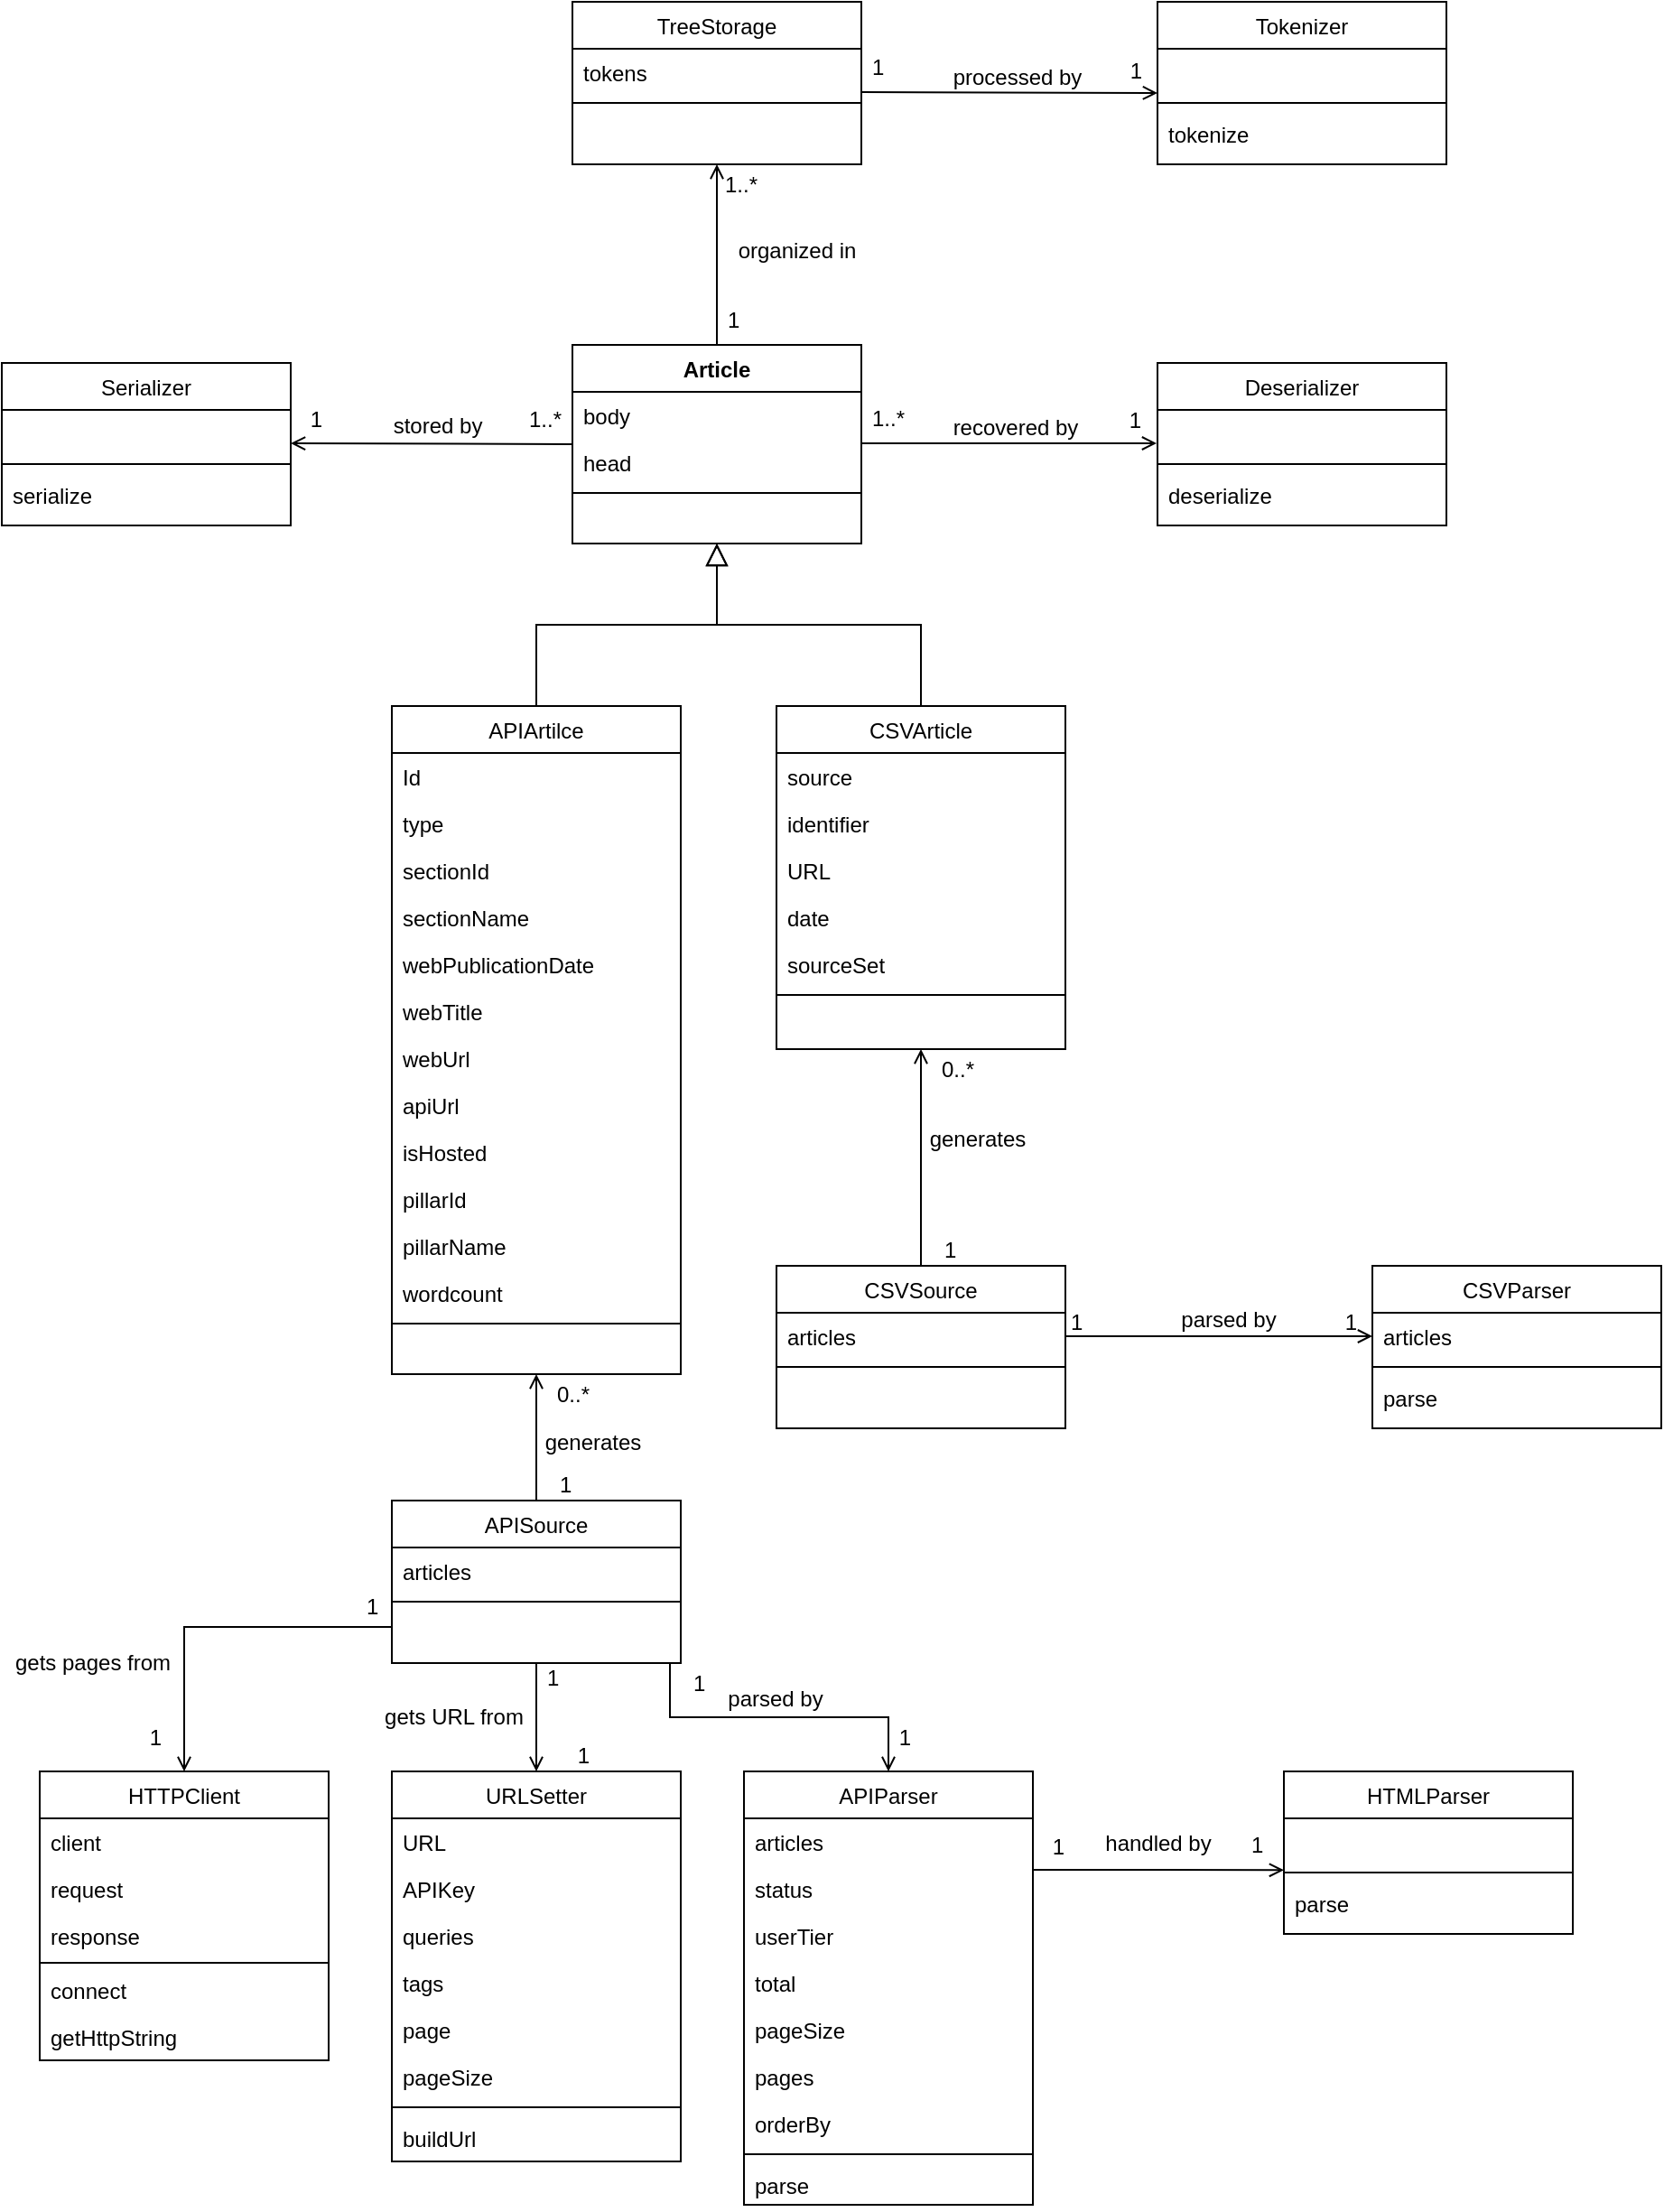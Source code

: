 <mxfile version="21.3.7" type="device">
  <diagram id="C5RBs43oDa-KdzZeNtuy" name="class">
    <mxGraphModel dx="2280" dy="1471" grid="1" gridSize="10" guides="1" tooltips="1" connect="1" arrows="1" fold="1" page="1" pageScale="1" pageWidth="1169" pageHeight="827" math="0" shadow="0">
      <root>
        <mxCell id="WIyWlLk6GJQsqaUBKTNV-0" />
        <mxCell id="WIyWlLk6GJQsqaUBKTNV-1" parent="WIyWlLk6GJQsqaUBKTNV-0" />
        <mxCell id="zkfFHV4jXpPFQw0GAbJ--0" value="Article" style="swimlane;fontStyle=1;align=center;verticalAlign=top;childLayout=stackLayout;horizontal=1;startSize=26;horizontalStack=0;resizeParent=1;resizeLast=0;collapsible=1;marginBottom=0;rounded=0;shadow=0;strokeWidth=1;" parent="WIyWlLk6GJQsqaUBKTNV-1" vertex="1">
          <mxGeometry x="396" y="310" width="160" height="110" as="geometry">
            <mxRectangle x="230" y="140" width="160" height="26" as="alternateBounds" />
          </mxGeometry>
        </mxCell>
        <mxCell id="zkfFHV4jXpPFQw0GAbJ--1" value="body" style="text;align=left;verticalAlign=top;spacingLeft=4;spacingRight=4;overflow=hidden;rotatable=0;points=[[0,0.5],[1,0.5]];portConstraint=eastwest;" parent="zkfFHV4jXpPFQw0GAbJ--0" vertex="1">
          <mxGeometry y="26" width="160" height="26" as="geometry" />
        </mxCell>
        <mxCell id="zkfFHV4jXpPFQw0GAbJ--2" value="head" style="text;align=left;verticalAlign=top;spacingLeft=4;spacingRight=4;overflow=hidden;rotatable=0;points=[[0,0.5],[1,0.5]];portConstraint=eastwest;rounded=0;shadow=0;html=0;" parent="zkfFHV4jXpPFQw0GAbJ--0" vertex="1">
          <mxGeometry y="52" width="160" height="26" as="geometry" />
        </mxCell>
        <mxCell id="zkfFHV4jXpPFQw0GAbJ--4" value="" style="line;html=1;strokeWidth=1;align=left;verticalAlign=middle;spacingTop=-1;spacingLeft=3;spacingRight=3;rotatable=0;labelPosition=right;points=[];portConstraint=eastwest;" parent="zkfFHV4jXpPFQw0GAbJ--0" vertex="1">
          <mxGeometry y="78" width="160" height="8" as="geometry" />
        </mxCell>
        <mxCell id="zkfFHV4jXpPFQw0GAbJ--12" value="" style="endArrow=block;endSize=10;endFill=0;shadow=0;strokeWidth=1;rounded=0;edgeStyle=elbowEdgeStyle;elbow=vertical;exitX=0.5;exitY=0;exitDx=0;exitDy=0;" parent="WIyWlLk6GJQsqaUBKTNV-1" source="2fe7GJDps82a7IgYgGlE-0" target="zkfFHV4jXpPFQw0GAbJ--0" edge="1">
          <mxGeometry width="160" relative="1" as="geometry">
            <mxPoint x="376" y="550" as="sourcePoint" />
            <mxPoint x="376" y="403" as="targetPoint" />
          </mxGeometry>
        </mxCell>
        <mxCell id="zkfFHV4jXpPFQw0GAbJ--16" value="" style="endArrow=block;endSize=10;endFill=0;shadow=0;strokeWidth=1;rounded=0;edgeStyle=elbowEdgeStyle;elbow=vertical;exitX=0.5;exitY=0;exitDx=0;exitDy=0;" parent="WIyWlLk6GJQsqaUBKTNV-1" source="2fe7GJDps82a7IgYgGlE-4" target="zkfFHV4jXpPFQw0GAbJ--0" edge="1">
          <mxGeometry width="160" relative="1" as="geometry">
            <mxPoint x="586" y="560" as="sourcePoint" />
            <mxPoint x="486" y="471" as="targetPoint" />
          </mxGeometry>
        </mxCell>
        <mxCell id="zkfFHV4jXpPFQw0GAbJ--26" value="" style="endArrow=open;shadow=0;strokeWidth=1;rounded=0;endFill=1;edgeStyle=elbowEdgeStyle;elbow=vertical;entryX=-0.003;entryY=0.719;entryDx=0;entryDy=0;entryPerimeter=0;" parent="WIyWlLk6GJQsqaUBKTNV-1" source="zkfFHV4jXpPFQw0GAbJ--0" target="jzLs6O2jxO5wzn6bpPji-9" edge="1">
          <mxGeometry x="0.5" y="41" relative="1" as="geometry">
            <mxPoint x="556" y="392" as="sourcePoint" />
            <mxPoint x="684" y="365.333" as="targetPoint" />
            <mxPoint x="-40" y="32" as="offset" />
          </mxGeometry>
        </mxCell>
        <mxCell id="zkfFHV4jXpPFQw0GAbJ--27" value="1..*" style="resizable=0;align=left;verticalAlign=bottom;labelBackgroundColor=none;fontSize=12;" parent="zkfFHV4jXpPFQw0GAbJ--26" connectable="0" vertex="1">
          <mxGeometry x="-1" relative="1" as="geometry">
            <mxPoint x="4" y="-5" as="offset" />
          </mxGeometry>
        </mxCell>
        <mxCell id="zkfFHV4jXpPFQw0GAbJ--28" value="1" style="resizable=0;align=right;verticalAlign=bottom;labelBackgroundColor=none;fontSize=12;" parent="zkfFHV4jXpPFQw0GAbJ--26" connectable="0" vertex="1">
          <mxGeometry x="1" relative="1" as="geometry">
            <mxPoint x="-7" y="-4" as="offset" />
          </mxGeometry>
        </mxCell>
        <mxCell id="zkfFHV4jXpPFQw0GAbJ--29" value="recovered by" style="text;html=1;resizable=0;points=[];;align=center;verticalAlign=middle;labelBackgroundColor=none;rounded=0;shadow=0;strokeWidth=1;fontSize=12;" parent="zkfFHV4jXpPFQw0GAbJ--26" vertex="1" connectable="0">
          <mxGeometry x="0.5" y="49" relative="1" as="geometry">
            <mxPoint x="-38" y="40" as="offset" />
          </mxGeometry>
        </mxCell>
        <mxCell id="Cse-8gA-JQ04NA0kg8a--0" value="CSVSource" style="swimlane;fontStyle=0;align=center;verticalAlign=top;childLayout=stackLayout;horizontal=1;startSize=26;horizontalStack=0;resizeParent=1;resizeLast=0;collapsible=1;marginBottom=0;rounded=0;shadow=0;strokeWidth=1;" parent="WIyWlLk6GJQsqaUBKTNV-1" vertex="1">
          <mxGeometry x="509" y="820" width="160" height="90" as="geometry">
            <mxRectangle x="230" y="140" width="160" height="26" as="alternateBounds" />
          </mxGeometry>
        </mxCell>
        <mxCell id="Cse-8gA-JQ04NA0kg8a--1" value="articles" style="text;align=left;verticalAlign=top;spacingLeft=4;spacingRight=4;overflow=hidden;rotatable=0;points=[[0,0.5],[1,0.5]];portConstraint=eastwest;" parent="Cse-8gA-JQ04NA0kg8a--0" vertex="1">
          <mxGeometry y="26" width="160" height="26" as="geometry" />
        </mxCell>
        <mxCell id="Cse-8gA-JQ04NA0kg8a--3" value="" style="line;html=1;strokeWidth=1;align=left;verticalAlign=middle;spacingTop=-1;spacingLeft=3;spacingRight=3;rotatable=0;labelPosition=right;points=[];portConstraint=eastwest;" parent="Cse-8gA-JQ04NA0kg8a--0" vertex="1">
          <mxGeometry y="52" width="160" height="8" as="geometry" />
        </mxCell>
        <mxCell id="Cse-8gA-JQ04NA0kg8a--4" value="CSVParser" style="swimlane;fontStyle=0;align=center;verticalAlign=top;childLayout=stackLayout;horizontal=1;startSize=26;horizontalStack=0;resizeParent=1;resizeLast=0;collapsible=1;marginBottom=0;rounded=0;shadow=0;strokeWidth=1;" parent="WIyWlLk6GJQsqaUBKTNV-1" vertex="1">
          <mxGeometry x="839" y="820" width="160" height="90" as="geometry">
            <mxRectangle x="230" y="140" width="160" height="26" as="alternateBounds" />
          </mxGeometry>
        </mxCell>
        <mxCell id="Cse-8gA-JQ04NA0kg8a--5" value="articles" style="text;align=left;verticalAlign=top;spacingLeft=4;spacingRight=4;overflow=hidden;rotatable=0;points=[[0,0.5],[1,0.5]];portConstraint=eastwest;" parent="Cse-8gA-JQ04NA0kg8a--4" vertex="1">
          <mxGeometry y="26" width="160" height="26" as="geometry" />
        </mxCell>
        <mxCell id="Cse-8gA-JQ04NA0kg8a--7" value="" style="line;html=1;strokeWidth=1;align=left;verticalAlign=middle;spacingTop=-1;spacingLeft=3;spacingRight=3;rotatable=0;labelPosition=right;points=[];portConstraint=eastwest;" parent="Cse-8gA-JQ04NA0kg8a--4" vertex="1">
          <mxGeometry y="52" width="160" height="8" as="geometry" />
        </mxCell>
        <mxCell id="jzLs6O2jxO5wzn6bpPji-7" value="parse" style="text;align=left;verticalAlign=top;spacingLeft=4;spacingRight=4;overflow=hidden;rotatable=0;points=[[0,0.5],[1,0.5]];portConstraint=eastwest;" vertex="1" parent="Cse-8gA-JQ04NA0kg8a--4">
          <mxGeometry y="60" width="160" height="26" as="geometry" />
        </mxCell>
        <mxCell id="Cse-8gA-JQ04NA0kg8a--9" value="" style="endArrow=open;shadow=0;strokeWidth=1;rounded=0;endFill=1;edgeStyle=elbowEdgeStyle;elbow=vertical;exitX=1;exitY=0.5;exitDx=0;exitDy=0;entryX=0;entryY=0.5;entryDx=0;entryDy=0;" parent="WIyWlLk6GJQsqaUBKTNV-1" source="Cse-8gA-JQ04NA0kg8a--1" target="Cse-8gA-JQ04NA0kg8a--5" edge="1">
          <mxGeometry x="0.5" y="41" relative="1" as="geometry">
            <mxPoint x="719" y="890" as="sourcePoint" />
            <mxPoint x="847" y="890" as="targetPoint" />
            <mxPoint x="-40" y="32" as="offset" />
          </mxGeometry>
        </mxCell>
        <mxCell id="Cse-8gA-JQ04NA0kg8a--10" value="1" style="resizable=0;align=left;verticalAlign=bottom;labelBackgroundColor=none;fontSize=12;" parent="Cse-8gA-JQ04NA0kg8a--9" connectable="0" vertex="1">
          <mxGeometry x="-1" relative="1" as="geometry">
            <mxPoint x="1" y="1" as="offset" />
          </mxGeometry>
        </mxCell>
        <mxCell id="Cse-8gA-JQ04NA0kg8a--11" value="1" style="resizable=0;align=right;verticalAlign=bottom;labelBackgroundColor=none;fontSize=12;" parent="Cse-8gA-JQ04NA0kg8a--9" connectable="0" vertex="1">
          <mxGeometry x="1" relative="1" as="geometry">
            <mxPoint x="-7" y="1" as="offset" />
          </mxGeometry>
        </mxCell>
        <mxCell id="Cse-8gA-JQ04NA0kg8a--12" value="parsed by" style="text;html=1;resizable=0;points=[];;align=center;verticalAlign=middle;labelBackgroundColor=none;rounded=0;shadow=0;strokeWidth=1;fontSize=12;" parent="Cse-8gA-JQ04NA0kg8a--9" vertex="1" connectable="0">
          <mxGeometry x="0.5" y="49" relative="1" as="geometry">
            <mxPoint x="-38" y="40" as="offset" />
          </mxGeometry>
        </mxCell>
        <mxCell id="2fe7GJDps82a7IgYgGlE-0" value="APIArtilce" style="swimlane;fontStyle=0;align=center;verticalAlign=top;childLayout=stackLayout;horizontal=1;startSize=26;horizontalStack=0;resizeParent=1;resizeLast=0;collapsible=1;marginBottom=0;rounded=0;shadow=0;strokeWidth=1;" parent="WIyWlLk6GJQsqaUBKTNV-1" vertex="1">
          <mxGeometry x="296" y="510" width="160" height="370" as="geometry">
            <mxRectangle x="230" y="140" width="160" height="26" as="alternateBounds" />
          </mxGeometry>
        </mxCell>
        <mxCell id="2fe7GJDps82a7IgYgGlE-1" value="Id" style="text;align=left;verticalAlign=top;spacingLeft=4;spacingRight=4;overflow=hidden;rotatable=0;points=[[0,0.5],[1,0.5]];portConstraint=eastwest;" parent="2fe7GJDps82a7IgYgGlE-0" vertex="1">
          <mxGeometry y="26" width="160" height="26" as="geometry" />
        </mxCell>
        <mxCell id="5kJ3ebaDnNiL35me4T9H-5" value="type" style="text;align=left;verticalAlign=top;spacingLeft=4;spacingRight=4;overflow=hidden;rotatable=0;points=[[0,0.5],[1,0.5]];portConstraint=eastwest;" vertex="1" parent="2fe7GJDps82a7IgYgGlE-0">
          <mxGeometry y="52" width="160" height="26" as="geometry" />
        </mxCell>
        <mxCell id="5kJ3ebaDnNiL35me4T9H-7" value="sectionId" style="text;align=left;verticalAlign=top;spacingLeft=4;spacingRight=4;overflow=hidden;rotatable=0;points=[[0,0.5],[1,0.5]];portConstraint=eastwest;" vertex="1" parent="2fe7GJDps82a7IgYgGlE-0">
          <mxGeometry y="78" width="160" height="26" as="geometry" />
        </mxCell>
        <mxCell id="5kJ3ebaDnNiL35me4T9H-8" value="sectionName" style="text;align=left;verticalAlign=top;spacingLeft=4;spacingRight=4;overflow=hidden;rotatable=0;points=[[0,0.5],[1,0.5]];portConstraint=eastwest;" vertex="1" parent="2fe7GJDps82a7IgYgGlE-0">
          <mxGeometry y="104" width="160" height="26" as="geometry" />
        </mxCell>
        <mxCell id="5kJ3ebaDnNiL35me4T9H-9" value="webPublicationDate" style="text;align=left;verticalAlign=top;spacingLeft=4;spacingRight=4;overflow=hidden;rotatable=0;points=[[0,0.5],[1,0.5]];portConstraint=eastwest;" vertex="1" parent="2fe7GJDps82a7IgYgGlE-0">
          <mxGeometry y="130" width="160" height="26" as="geometry" />
        </mxCell>
        <mxCell id="5kJ3ebaDnNiL35me4T9H-10" value="webTitle" style="text;align=left;verticalAlign=top;spacingLeft=4;spacingRight=4;overflow=hidden;rotatable=0;points=[[0,0.5],[1,0.5]];portConstraint=eastwest;" vertex="1" parent="2fe7GJDps82a7IgYgGlE-0">
          <mxGeometry y="156" width="160" height="26" as="geometry" />
        </mxCell>
        <mxCell id="5kJ3ebaDnNiL35me4T9H-11" value="webUrl" style="text;align=left;verticalAlign=top;spacingLeft=4;spacingRight=4;overflow=hidden;rotatable=0;points=[[0,0.5],[1,0.5]];portConstraint=eastwest;" vertex="1" parent="2fe7GJDps82a7IgYgGlE-0">
          <mxGeometry y="182" width="160" height="26" as="geometry" />
        </mxCell>
        <mxCell id="5kJ3ebaDnNiL35me4T9H-12" value="apiUrl" style="text;align=left;verticalAlign=top;spacingLeft=4;spacingRight=4;overflow=hidden;rotatable=0;points=[[0,0.5],[1,0.5]];portConstraint=eastwest;" vertex="1" parent="2fe7GJDps82a7IgYgGlE-0">
          <mxGeometry y="208" width="160" height="26" as="geometry" />
        </mxCell>
        <mxCell id="5kJ3ebaDnNiL35me4T9H-13" value="isHosted" style="text;align=left;verticalAlign=top;spacingLeft=4;spacingRight=4;overflow=hidden;rotatable=0;points=[[0,0.5],[1,0.5]];portConstraint=eastwest;" vertex="1" parent="2fe7GJDps82a7IgYgGlE-0">
          <mxGeometry y="234" width="160" height="26" as="geometry" />
        </mxCell>
        <mxCell id="5kJ3ebaDnNiL35me4T9H-14" value="pillarId" style="text;align=left;verticalAlign=top;spacingLeft=4;spacingRight=4;overflow=hidden;rotatable=0;points=[[0,0.5],[1,0.5]];portConstraint=eastwest;" vertex="1" parent="2fe7GJDps82a7IgYgGlE-0">
          <mxGeometry y="260" width="160" height="26" as="geometry" />
        </mxCell>
        <mxCell id="5kJ3ebaDnNiL35me4T9H-15" value="pillarName" style="text;align=left;verticalAlign=top;spacingLeft=4;spacingRight=4;overflow=hidden;rotatable=0;points=[[0,0.5],[1,0.5]];portConstraint=eastwest;" vertex="1" parent="2fe7GJDps82a7IgYgGlE-0">
          <mxGeometry y="286" width="160" height="26" as="geometry" />
        </mxCell>
        <mxCell id="5kJ3ebaDnNiL35me4T9H-6" value="wordcount" style="text;align=left;verticalAlign=top;spacingLeft=4;spacingRight=4;overflow=hidden;rotatable=0;points=[[0,0.5],[1,0.5]];portConstraint=eastwest;" vertex="1" parent="2fe7GJDps82a7IgYgGlE-0">
          <mxGeometry y="312" width="160" height="26" as="geometry" />
        </mxCell>
        <mxCell id="2fe7GJDps82a7IgYgGlE-3" value="" style="line;html=1;strokeWidth=1;align=left;verticalAlign=middle;spacingTop=-1;spacingLeft=3;spacingRight=3;rotatable=0;labelPosition=right;points=[];portConstraint=eastwest;" parent="2fe7GJDps82a7IgYgGlE-0" vertex="1">
          <mxGeometry y="338" width="160" height="8" as="geometry" />
        </mxCell>
        <mxCell id="2fe7GJDps82a7IgYgGlE-4" value="CSVArticle" style="swimlane;fontStyle=0;align=center;verticalAlign=top;childLayout=stackLayout;horizontal=1;startSize=26;horizontalStack=0;resizeParent=1;resizeLast=0;collapsible=1;marginBottom=0;rounded=0;shadow=0;strokeWidth=1;" parent="WIyWlLk6GJQsqaUBKTNV-1" vertex="1">
          <mxGeometry x="509" y="510" width="160" height="190" as="geometry">
            <mxRectangle x="230" y="140" width="160" height="26" as="alternateBounds" />
          </mxGeometry>
        </mxCell>
        <mxCell id="2fe7GJDps82a7IgYgGlE-5" value="source" style="text;align=left;verticalAlign=top;spacingLeft=4;spacingRight=4;overflow=hidden;rotatable=0;points=[[0,0.5],[1,0.5]];portConstraint=eastwest;" parent="2fe7GJDps82a7IgYgGlE-4" vertex="1">
          <mxGeometry y="26" width="160" height="26" as="geometry" />
        </mxCell>
        <mxCell id="5kJ3ebaDnNiL35me4T9H-0" value="identifier" style="text;align=left;verticalAlign=top;spacingLeft=4;spacingRight=4;overflow=hidden;rotatable=0;points=[[0,0.5],[1,0.5]];portConstraint=eastwest;" vertex="1" parent="2fe7GJDps82a7IgYgGlE-4">
          <mxGeometry y="52" width="160" height="26" as="geometry" />
        </mxCell>
        <mxCell id="5kJ3ebaDnNiL35me4T9H-1" value="URL" style="text;align=left;verticalAlign=top;spacingLeft=4;spacingRight=4;overflow=hidden;rotatable=0;points=[[0,0.5],[1,0.5]];portConstraint=eastwest;" vertex="1" parent="2fe7GJDps82a7IgYgGlE-4">
          <mxGeometry y="78" width="160" height="26" as="geometry" />
        </mxCell>
        <mxCell id="5kJ3ebaDnNiL35me4T9H-2" value="date" style="text;align=left;verticalAlign=top;spacingLeft=4;spacingRight=4;overflow=hidden;rotatable=0;points=[[0,0.5],[1,0.5]];portConstraint=eastwest;" vertex="1" parent="2fe7GJDps82a7IgYgGlE-4">
          <mxGeometry y="104" width="160" height="26" as="geometry" />
        </mxCell>
        <mxCell id="5kJ3ebaDnNiL35me4T9H-3" value="sourceSet" style="text;align=left;verticalAlign=top;spacingLeft=4;spacingRight=4;overflow=hidden;rotatable=0;points=[[0,0.5],[1,0.5]];portConstraint=eastwest;" vertex="1" parent="2fe7GJDps82a7IgYgGlE-4">
          <mxGeometry y="130" width="160" height="26" as="geometry" />
        </mxCell>
        <mxCell id="2fe7GJDps82a7IgYgGlE-6" value="" style="line;html=1;strokeWidth=1;align=left;verticalAlign=middle;spacingTop=-1;spacingLeft=3;spacingRight=3;rotatable=0;labelPosition=right;points=[];portConstraint=eastwest;" parent="2fe7GJDps82a7IgYgGlE-4" vertex="1">
          <mxGeometry y="156" width="160" height="8" as="geometry" />
        </mxCell>
        <mxCell id="jzLs6O2jxO5wzn6bpPji-0" value="APISource" style="swimlane;fontStyle=0;align=center;verticalAlign=top;childLayout=stackLayout;horizontal=1;startSize=26;horizontalStack=0;resizeParent=1;resizeLast=0;collapsible=1;marginBottom=0;rounded=0;shadow=0;strokeWidth=1;" vertex="1" parent="WIyWlLk6GJQsqaUBKTNV-1">
          <mxGeometry x="296" y="950" width="160" height="90" as="geometry">
            <mxRectangle x="230" y="140" width="160" height="26" as="alternateBounds" />
          </mxGeometry>
        </mxCell>
        <mxCell id="jzLs6O2jxO5wzn6bpPji-1" value="articles" style="text;align=left;verticalAlign=top;spacingLeft=4;spacingRight=4;overflow=hidden;rotatable=0;points=[[0,0.5],[1,0.5]];portConstraint=eastwest;" vertex="1" parent="jzLs6O2jxO5wzn6bpPji-0">
          <mxGeometry y="26" width="160" height="26" as="geometry" />
        </mxCell>
        <mxCell id="jzLs6O2jxO5wzn6bpPji-2" value="" style="line;html=1;strokeWidth=1;align=left;verticalAlign=middle;spacingTop=-1;spacingLeft=3;spacingRight=3;rotatable=0;labelPosition=right;points=[];portConstraint=eastwest;" vertex="1" parent="jzLs6O2jxO5wzn6bpPji-0">
          <mxGeometry y="52" width="160" height="8" as="geometry" />
        </mxCell>
        <mxCell id="jzLs6O2jxO5wzn6bpPji-8" value="Deserializer" style="swimlane;fontStyle=0;align=center;verticalAlign=top;childLayout=stackLayout;horizontal=1;startSize=26;horizontalStack=0;resizeParent=1;resizeLast=0;collapsible=1;marginBottom=0;rounded=0;shadow=0;strokeWidth=1;" vertex="1" parent="WIyWlLk6GJQsqaUBKTNV-1">
          <mxGeometry x="720" y="320" width="160" height="90" as="geometry">
            <mxRectangle x="230" y="140" width="160" height="26" as="alternateBounds" />
          </mxGeometry>
        </mxCell>
        <mxCell id="jzLs6O2jxO5wzn6bpPji-9" value=" " style="text;align=left;verticalAlign=top;spacingLeft=4;spacingRight=4;overflow=hidden;rotatable=0;points=[[0,0.5],[1,0.5]];portConstraint=eastwest;" vertex="1" parent="jzLs6O2jxO5wzn6bpPji-8">
          <mxGeometry y="26" width="160" height="26" as="geometry" />
        </mxCell>
        <mxCell id="jzLs6O2jxO5wzn6bpPji-10" value="" style="line;html=1;strokeWidth=1;align=left;verticalAlign=middle;spacingTop=-1;spacingLeft=3;spacingRight=3;rotatable=0;labelPosition=right;points=[];portConstraint=eastwest;" vertex="1" parent="jzLs6O2jxO5wzn6bpPji-8">
          <mxGeometry y="52" width="160" height="8" as="geometry" />
        </mxCell>
        <mxCell id="jzLs6O2jxO5wzn6bpPji-14" value="deserialize" style="text;align=left;verticalAlign=top;spacingLeft=4;spacingRight=4;overflow=hidden;rotatable=0;points=[[0,0.5],[1,0.5]];portConstraint=eastwest;" vertex="1" parent="jzLs6O2jxO5wzn6bpPji-8">
          <mxGeometry y="60" width="160" height="26" as="geometry" />
        </mxCell>
        <mxCell id="jzLs6O2jxO5wzn6bpPji-11" value="Serializer" style="swimlane;fontStyle=0;align=center;verticalAlign=top;childLayout=stackLayout;horizontal=1;startSize=26;horizontalStack=0;resizeParent=1;resizeLast=0;collapsible=1;marginBottom=0;rounded=0;shadow=0;strokeWidth=1;" vertex="1" parent="WIyWlLk6GJQsqaUBKTNV-1">
          <mxGeometry x="80" y="320" width="160" height="90" as="geometry">
            <mxRectangle x="230" y="140" width="160" height="26" as="alternateBounds" />
          </mxGeometry>
        </mxCell>
        <mxCell id="jzLs6O2jxO5wzn6bpPji-12" value=" " style="text;align=left;verticalAlign=top;spacingLeft=4;spacingRight=4;overflow=hidden;rotatable=0;points=[[0,0.5],[1,0.5]];portConstraint=eastwest;" vertex="1" parent="jzLs6O2jxO5wzn6bpPji-11">
          <mxGeometry y="26" width="160" height="26" as="geometry" />
        </mxCell>
        <mxCell id="jzLs6O2jxO5wzn6bpPji-13" value="" style="line;html=1;strokeWidth=1;align=left;verticalAlign=middle;spacingTop=-1;spacingLeft=3;spacingRight=3;rotatable=0;labelPosition=right;points=[];portConstraint=eastwest;" vertex="1" parent="jzLs6O2jxO5wzn6bpPji-11">
          <mxGeometry y="52" width="160" height="8" as="geometry" />
        </mxCell>
        <mxCell id="jzLs6O2jxO5wzn6bpPji-15" value="serialize" style="text;align=left;verticalAlign=top;spacingLeft=4;spacingRight=4;overflow=hidden;rotatable=0;points=[[0,0.5],[1,0.5]];portConstraint=eastwest;" vertex="1" parent="jzLs6O2jxO5wzn6bpPji-11">
          <mxGeometry y="60" width="160" height="26" as="geometry" />
        </mxCell>
        <mxCell id="jzLs6O2jxO5wzn6bpPji-16" value="" style="endArrow=open;shadow=0;strokeWidth=1;rounded=0;endFill=1;edgeStyle=elbowEdgeStyle;elbow=vertical;exitX=0;exitY=0.5;exitDx=0;exitDy=0;" edge="1" parent="WIyWlLk6GJQsqaUBKTNV-1" source="zkfFHV4jXpPFQw0GAbJ--0">
          <mxGeometry x="0.5" y="41" relative="1" as="geometry">
            <mxPoint x="384" y="370.05" as="sourcePoint" />
            <mxPoint x="240" y="364" as="targetPoint" />
            <mxPoint x="-40" y="32" as="offset" />
            <Array as="points" />
          </mxGeometry>
        </mxCell>
        <mxCell id="jzLs6O2jxO5wzn6bpPji-17" value="1..*" style="resizable=0;align=left;verticalAlign=bottom;labelBackgroundColor=none;fontSize=12;" connectable="0" vertex="1" parent="jzLs6O2jxO5wzn6bpPji-16">
          <mxGeometry x="-1" relative="1" as="geometry">
            <mxPoint x="-26" y="-5" as="offset" />
          </mxGeometry>
        </mxCell>
        <mxCell id="jzLs6O2jxO5wzn6bpPji-18" value="1" style="resizable=0;align=right;verticalAlign=bottom;labelBackgroundColor=none;fontSize=12;" connectable="0" vertex="1" parent="jzLs6O2jxO5wzn6bpPji-16">
          <mxGeometry x="1" relative="1" as="geometry">
            <mxPoint x="19" y="-4" as="offset" />
          </mxGeometry>
        </mxCell>
        <mxCell id="jzLs6O2jxO5wzn6bpPji-19" value="stored by" style="text;html=1;resizable=0;points=[];;align=center;verticalAlign=middle;labelBackgroundColor=none;rounded=0;shadow=0;strokeWidth=1;fontSize=12;" vertex="1" connectable="0" parent="jzLs6O2jxO5wzn6bpPji-16">
          <mxGeometry x="0.5" y="49" relative="1" as="geometry">
            <mxPoint x="42" y="-59" as="offset" />
          </mxGeometry>
        </mxCell>
        <mxCell id="jzLs6O2jxO5wzn6bpPji-20" value="TreeStorage" style="swimlane;fontStyle=0;align=center;verticalAlign=top;childLayout=stackLayout;horizontal=1;startSize=26;horizontalStack=0;resizeParent=1;resizeLast=0;collapsible=1;marginBottom=0;rounded=0;shadow=0;strokeWidth=1;" vertex="1" parent="WIyWlLk6GJQsqaUBKTNV-1">
          <mxGeometry x="396" y="120" width="160" height="90" as="geometry">
            <mxRectangle x="230" y="140" width="160" height="26" as="alternateBounds" />
          </mxGeometry>
        </mxCell>
        <mxCell id="jzLs6O2jxO5wzn6bpPji-21" value="tokens" style="text;align=left;verticalAlign=top;spacingLeft=4;spacingRight=4;overflow=hidden;rotatable=0;points=[[0,0.5],[1,0.5]];portConstraint=eastwest;" vertex="1" parent="jzLs6O2jxO5wzn6bpPji-20">
          <mxGeometry y="26" width="160" height="26" as="geometry" />
        </mxCell>
        <mxCell id="jzLs6O2jxO5wzn6bpPji-22" value="" style="line;html=1;strokeWidth=1;align=left;verticalAlign=middle;spacingTop=-1;spacingLeft=3;spacingRight=3;rotatable=0;labelPosition=right;points=[];portConstraint=eastwest;" vertex="1" parent="jzLs6O2jxO5wzn6bpPji-20">
          <mxGeometry y="52" width="160" height="8" as="geometry" />
        </mxCell>
        <mxCell id="jzLs6O2jxO5wzn6bpPji-24" value="" style="endArrow=open;shadow=0;strokeWidth=1;rounded=0;endFill=1;edgeStyle=elbowEdgeStyle;elbow=vertical;entryX=-0.003;entryY=0.719;entryDx=0;entryDy=0;entryPerimeter=0;" edge="1" parent="WIyWlLk6GJQsqaUBKTNV-1">
          <mxGeometry x="0.5" y="41" relative="1" as="geometry">
            <mxPoint x="556" y="170" as="sourcePoint" />
            <mxPoint x="720" y="171" as="targetPoint" />
            <mxPoint x="-40" y="32" as="offset" />
          </mxGeometry>
        </mxCell>
        <mxCell id="jzLs6O2jxO5wzn6bpPji-25" value="1" style="resizable=0;align=left;verticalAlign=bottom;labelBackgroundColor=none;fontSize=12;" connectable="0" vertex="1" parent="jzLs6O2jxO5wzn6bpPji-24">
          <mxGeometry x="-1" relative="1" as="geometry">
            <mxPoint x="4" y="-5" as="offset" />
          </mxGeometry>
        </mxCell>
        <mxCell id="jzLs6O2jxO5wzn6bpPji-26" value="1" style="resizable=0;align=right;verticalAlign=bottom;labelBackgroundColor=none;fontSize=12;" connectable="0" vertex="1" parent="jzLs6O2jxO5wzn6bpPji-24">
          <mxGeometry x="1" relative="1" as="geometry">
            <mxPoint x="-7" y="-4" as="offset" />
          </mxGeometry>
        </mxCell>
        <mxCell id="jzLs6O2jxO5wzn6bpPji-27" value="processed by" style="text;html=1;resizable=0;points=[];;align=center;verticalAlign=middle;labelBackgroundColor=none;rounded=0;shadow=0;strokeWidth=1;fontSize=12;" vertex="1" connectable="0" parent="jzLs6O2jxO5wzn6bpPji-24">
          <mxGeometry x="0.5" y="49" relative="1" as="geometry">
            <mxPoint x="-38" y="40" as="offset" />
          </mxGeometry>
        </mxCell>
        <mxCell id="jzLs6O2jxO5wzn6bpPji-28" value="Tokenizer" style="swimlane;fontStyle=0;align=center;verticalAlign=top;childLayout=stackLayout;horizontal=1;startSize=26;horizontalStack=0;resizeParent=1;resizeLast=0;collapsible=1;marginBottom=0;rounded=0;shadow=0;strokeWidth=1;" vertex="1" parent="WIyWlLk6GJQsqaUBKTNV-1">
          <mxGeometry x="720" y="120" width="160" height="90" as="geometry">
            <mxRectangle x="230" y="140" width="160" height="26" as="alternateBounds" />
          </mxGeometry>
        </mxCell>
        <mxCell id="jzLs6O2jxO5wzn6bpPji-29" value=" " style="text;align=left;verticalAlign=top;spacingLeft=4;spacingRight=4;overflow=hidden;rotatable=0;points=[[0,0.5],[1,0.5]];portConstraint=eastwest;" vertex="1" parent="jzLs6O2jxO5wzn6bpPji-28">
          <mxGeometry y="26" width="160" height="26" as="geometry" />
        </mxCell>
        <mxCell id="jzLs6O2jxO5wzn6bpPji-30" value="" style="line;html=1;strokeWidth=1;align=left;verticalAlign=middle;spacingTop=-1;spacingLeft=3;spacingRight=3;rotatable=0;labelPosition=right;points=[];portConstraint=eastwest;" vertex="1" parent="jzLs6O2jxO5wzn6bpPji-28">
          <mxGeometry y="52" width="160" height="8" as="geometry" />
        </mxCell>
        <mxCell id="jzLs6O2jxO5wzn6bpPji-31" value="tokenize" style="text;align=left;verticalAlign=top;spacingLeft=4;spacingRight=4;overflow=hidden;rotatable=0;points=[[0,0.5],[1,0.5]];portConstraint=eastwest;" vertex="1" parent="jzLs6O2jxO5wzn6bpPji-28">
          <mxGeometry y="60" width="160" height="26" as="geometry" />
        </mxCell>
        <mxCell id="jzLs6O2jxO5wzn6bpPji-32" value="" style="endArrow=open;shadow=0;strokeWidth=1;rounded=0;endFill=1;edgeStyle=elbowEdgeStyle;elbow=vertical;entryX=0.5;entryY=1;entryDx=0;entryDy=0;exitX=0.5;exitY=0;exitDx=0;exitDy=0;" edge="1" parent="WIyWlLk6GJQsqaUBKTNV-1" source="zkfFHV4jXpPFQw0GAbJ--0" target="jzLs6O2jxO5wzn6bpPji-20">
          <mxGeometry x="0.5" y="41" relative="1" as="geometry">
            <mxPoint x="480" y="270" as="sourcePoint" />
            <mxPoint x="644" y="271" as="targetPoint" />
            <mxPoint x="-40" y="32" as="offset" />
          </mxGeometry>
        </mxCell>
        <mxCell id="jzLs6O2jxO5wzn6bpPji-33" value="1" style="resizable=0;align=left;verticalAlign=bottom;labelBackgroundColor=none;fontSize=12;" connectable="0" vertex="1" parent="jzLs6O2jxO5wzn6bpPji-32">
          <mxGeometry x="-1" relative="1" as="geometry">
            <mxPoint x="4" y="-5" as="offset" />
          </mxGeometry>
        </mxCell>
        <mxCell id="jzLs6O2jxO5wzn6bpPji-34" value="1..*" style="resizable=0;align=right;verticalAlign=bottom;labelBackgroundColor=none;fontSize=12;" connectable="0" vertex="1" parent="jzLs6O2jxO5wzn6bpPji-32">
          <mxGeometry x="1" relative="1" as="geometry">
            <mxPoint x="24" y="20" as="offset" />
          </mxGeometry>
        </mxCell>
        <mxCell id="jzLs6O2jxO5wzn6bpPji-35" value="organized in" style="text;html=1;resizable=0;points=[];;align=center;verticalAlign=middle;labelBackgroundColor=none;rounded=0;shadow=0;strokeWidth=1;fontSize=12;" vertex="1" connectable="0" parent="jzLs6O2jxO5wzn6bpPji-32">
          <mxGeometry x="0.5" y="49" relative="1" as="geometry">
            <mxPoint x="93" y="23" as="offset" />
          </mxGeometry>
        </mxCell>
        <mxCell id="qrLaAD0vqnLUcSO4aLYR-0" value="" style="endArrow=open;shadow=0;strokeWidth=1;rounded=0;endFill=1;edgeStyle=elbowEdgeStyle;elbow=vertical;entryX=0.5;entryY=1;entryDx=0;entryDy=0;exitX=0.5;exitY=0;exitDx=0;exitDy=0;" edge="1" parent="WIyWlLk6GJQsqaUBKTNV-1" source="Cse-8gA-JQ04NA0kg8a--0" target="2fe7GJDps82a7IgYgGlE-4">
          <mxGeometry x="0.5" y="41" relative="1" as="geometry">
            <mxPoint x="520" y="680" as="sourcePoint" />
            <mxPoint x="780" y="690" as="targetPoint" />
            <mxPoint x="-40" y="32" as="offset" />
          </mxGeometry>
        </mxCell>
        <mxCell id="qrLaAD0vqnLUcSO4aLYR-1" value="1" style="resizable=0;align=left;verticalAlign=bottom;labelBackgroundColor=none;fontSize=12;" connectable="0" vertex="1" parent="qrLaAD0vqnLUcSO4aLYR-0">
          <mxGeometry x="-1" relative="1" as="geometry">
            <mxPoint x="11" as="offset" />
          </mxGeometry>
        </mxCell>
        <mxCell id="qrLaAD0vqnLUcSO4aLYR-2" value="0..*" style="resizable=0;align=right;verticalAlign=bottom;labelBackgroundColor=none;fontSize=12;" connectable="0" vertex="1" parent="qrLaAD0vqnLUcSO4aLYR-0">
          <mxGeometry x="1" relative="1" as="geometry">
            <mxPoint x="31" y="20" as="offset" />
          </mxGeometry>
        </mxCell>
        <mxCell id="qrLaAD0vqnLUcSO4aLYR-3" value="generates" style="text;html=1;resizable=0;points=[];;align=center;verticalAlign=middle;labelBackgroundColor=none;rounded=0;shadow=0;strokeWidth=1;fontSize=12;" vertex="1" connectable="0" parent="qrLaAD0vqnLUcSO4aLYR-0">
          <mxGeometry x="0.5" y="49" relative="1" as="geometry">
            <mxPoint x="80" y="20" as="offset" />
          </mxGeometry>
        </mxCell>
        <mxCell id="qrLaAD0vqnLUcSO4aLYR-4" value="" style="endArrow=open;shadow=0;strokeWidth=1;rounded=0;endFill=1;edgeStyle=elbowEdgeStyle;elbow=vertical;exitX=0.5;exitY=0;exitDx=0;exitDy=0;entryX=0.5;entryY=1;entryDx=0;entryDy=0;" edge="1" parent="WIyWlLk6GJQsqaUBKTNV-1" source="jzLs6O2jxO5wzn6bpPji-0" target="2fe7GJDps82a7IgYgGlE-0">
          <mxGeometry x="0.5" y="41" relative="1" as="geometry">
            <mxPoint x="370" y="720" as="sourcePoint" />
            <mxPoint x="370" y="640" as="targetPoint" />
            <mxPoint x="-40" y="32" as="offset" />
          </mxGeometry>
        </mxCell>
        <mxCell id="qrLaAD0vqnLUcSO4aLYR-5" value="1" style="resizable=0;align=left;verticalAlign=bottom;labelBackgroundColor=none;fontSize=12;" connectable="0" vertex="1" parent="qrLaAD0vqnLUcSO4aLYR-4">
          <mxGeometry x="-1" relative="1" as="geometry">
            <mxPoint x="11" as="offset" />
          </mxGeometry>
        </mxCell>
        <mxCell id="qrLaAD0vqnLUcSO4aLYR-6" value="0..*" style="resizable=0;align=right;verticalAlign=bottom;labelBackgroundColor=none;fontSize=12;" connectable="0" vertex="1" parent="qrLaAD0vqnLUcSO4aLYR-4">
          <mxGeometry x="1" relative="1" as="geometry">
            <mxPoint x="31" y="20" as="offset" />
          </mxGeometry>
        </mxCell>
        <mxCell id="qrLaAD0vqnLUcSO4aLYR-7" value="generates" style="text;html=1;resizable=0;points=[];;align=center;verticalAlign=middle;labelBackgroundColor=none;rounded=0;shadow=0;strokeWidth=1;fontSize=12;" vertex="1" connectable="0" parent="qrLaAD0vqnLUcSO4aLYR-4">
          <mxGeometry x="0.5" y="49" relative="1" as="geometry">
            <mxPoint x="80" y="20" as="offset" />
          </mxGeometry>
        </mxCell>
        <mxCell id="qrLaAD0vqnLUcSO4aLYR-8" value="APIParser" style="swimlane;fontStyle=0;align=center;verticalAlign=top;childLayout=stackLayout;horizontal=1;startSize=26;horizontalStack=0;resizeParent=1;resizeLast=0;collapsible=1;marginBottom=0;rounded=0;shadow=0;strokeWidth=1;" vertex="1" parent="WIyWlLk6GJQsqaUBKTNV-1">
          <mxGeometry x="491" y="1100" width="160" height="240" as="geometry">
            <mxRectangle x="230" y="140" width="160" height="26" as="alternateBounds" />
          </mxGeometry>
        </mxCell>
        <mxCell id="5kJ3ebaDnNiL35me4T9H-33" value="articles" style="text;align=left;verticalAlign=top;spacingLeft=4;spacingRight=4;overflow=hidden;rotatable=0;points=[[0,0.5],[1,0.5]];portConstraint=eastwest;" vertex="1" parent="qrLaAD0vqnLUcSO4aLYR-8">
          <mxGeometry y="26" width="160" height="26" as="geometry" />
        </mxCell>
        <mxCell id="qrLaAD0vqnLUcSO4aLYR-9" value="status" style="text;align=left;verticalAlign=top;spacingLeft=4;spacingRight=4;overflow=hidden;rotatable=0;points=[[0,0.5],[1,0.5]];portConstraint=eastwest;" vertex="1" parent="qrLaAD0vqnLUcSO4aLYR-8">
          <mxGeometry y="52" width="160" height="26" as="geometry" />
        </mxCell>
        <mxCell id="5kJ3ebaDnNiL35me4T9H-26" value="userTier" style="text;align=left;verticalAlign=top;spacingLeft=4;spacingRight=4;overflow=hidden;rotatable=0;points=[[0,0.5],[1,0.5]];portConstraint=eastwest;" vertex="1" parent="qrLaAD0vqnLUcSO4aLYR-8">
          <mxGeometry y="78" width="160" height="26" as="geometry" />
        </mxCell>
        <mxCell id="5kJ3ebaDnNiL35me4T9H-27" value="total" style="text;align=left;verticalAlign=top;spacingLeft=4;spacingRight=4;overflow=hidden;rotatable=0;points=[[0,0.5],[1,0.5]];portConstraint=eastwest;" vertex="1" parent="qrLaAD0vqnLUcSO4aLYR-8">
          <mxGeometry y="104" width="160" height="26" as="geometry" />
        </mxCell>
        <mxCell id="5kJ3ebaDnNiL35me4T9H-29" value="pageSize" style="text;align=left;verticalAlign=top;spacingLeft=4;spacingRight=4;overflow=hidden;rotatable=0;points=[[0,0.5],[1,0.5]];portConstraint=eastwest;" vertex="1" parent="qrLaAD0vqnLUcSO4aLYR-8">
          <mxGeometry y="130" width="160" height="26" as="geometry" />
        </mxCell>
        <mxCell id="5kJ3ebaDnNiL35me4T9H-31" value="pages" style="text;align=left;verticalAlign=top;spacingLeft=4;spacingRight=4;overflow=hidden;rotatable=0;points=[[0,0.5],[1,0.5]];portConstraint=eastwest;" vertex="1" parent="qrLaAD0vqnLUcSO4aLYR-8">
          <mxGeometry y="156" width="160" height="26" as="geometry" />
        </mxCell>
        <mxCell id="5kJ3ebaDnNiL35me4T9H-32" value="orderBy" style="text;align=left;verticalAlign=top;spacingLeft=4;spacingRight=4;overflow=hidden;rotatable=0;points=[[0,0.5],[1,0.5]];portConstraint=eastwest;" vertex="1" parent="qrLaAD0vqnLUcSO4aLYR-8">
          <mxGeometry y="182" width="160" height="26" as="geometry" />
        </mxCell>
        <mxCell id="qrLaAD0vqnLUcSO4aLYR-10" value="" style="line;html=1;strokeWidth=1;align=left;verticalAlign=middle;spacingTop=-1;spacingLeft=3;spacingRight=3;rotatable=0;labelPosition=right;points=[];portConstraint=eastwest;" vertex="1" parent="qrLaAD0vqnLUcSO4aLYR-8">
          <mxGeometry y="208" width="160" height="8" as="geometry" />
        </mxCell>
        <mxCell id="5kJ3ebaDnNiL35me4T9H-34" value="parse" style="text;align=left;verticalAlign=top;spacingLeft=4;spacingRight=4;overflow=hidden;rotatable=0;points=[[0,0.5],[1,0.5]];portConstraint=eastwest;glass=1;" vertex="1" parent="qrLaAD0vqnLUcSO4aLYR-8">
          <mxGeometry y="216" width="160" height="24" as="geometry" />
        </mxCell>
        <mxCell id="qrLaAD0vqnLUcSO4aLYR-11" value="URLSetter" style="swimlane;fontStyle=0;align=center;verticalAlign=top;childLayout=stackLayout;horizontal=1;startSize=26;horizontalStack=0;resizeParent=1;resizeLast=0;collapsible=1;marginBottom=0;rounded=0;shadow=0;strokeWidth=1;" vertex="1" parent="WIyWlLk6GJQsqaUBKTNV-1">
          <mxGeometry x="296" y="1100" width="160" height="216" as="geometry">
            <mxRectangle x="230" y="140" width="160" height="26" as="alternateBounds" />
          </mxGeometry>
        </mxCell>
        <mxCell id="qrLaAD0vqnLUcSO4aLYR-12" value="URL" style="text;align=left;verticalAlign=top;spacingLeft=4;spacingRight=4;overflow=hidden;rotatable=0;points=[[0,0.5],[1,0.5]];portConstraint=eastwest;" vertex="1" parent="qrLaAD0vqnLUcSO4aLYR-11">
          <mxGeometry y="26" width="160" height="26" as="geometry" />
        </mxCell>
        <mxCell id="5kJ3ebaDnNiL35me4T9H-20" value="APIKey" style="text;align=left;verticalAlign=top;spacingLeft=4;spacingRight=4;overflow=hidden;rotatable=0;points=[[0,0.5],[1,0.5]];portConstraint=eastwest;" vertex="1" parent="qrLaAD0vqnLUcSO4aLYR-11">
          <mxGeometry y="52" width="160" height="26" as="geometry" />
        </mxCell>
        <mxCell id="5kJ3ebaDnNiL35me4T9H-21" value="queries" style="text;align=left;verticalAlign=top;spacingLeft=4;spacingRight=4;overflow=hidden;rotatable=0;points=[[0,0.5],[1,0.5]];portConstraint=eastwest;" vertex="1" parent="qrLaAD0vqnLUcSO4aLYR-11">
          <mxGeometry y="78" width="160" height="26" as="geometry" />
        </mxCell>
        <mxCell id="5kJ3ebaDnNiL35me4T9H-22" value="tags" style="text;align=left;verticalAlign=top;spacingLeft=4;spacingRight=4;overflow=hidden;rotatable=0;points=[[0,0.5],[1,0.5]];portConstraint=eastwest;" vertex="1" parent="qrLaAD0vqnLUcSO4aLYR-11">
          <mxGeometry y="104" width="160" height="26" as="geometry" />
        </mxCell>
        <mxCell id="5kJ3ebaDnNiL35me4T9H-23" value="page" style="text;align=left;verticalAlign=top;spacingLeft=4;spacingRight=4;overflow=hidden;rotatable=0;points=[[0,0.5],[1,0.5]];portConstraint=eastwest;" vertex="1" parent="qrLaAD0vqnLUcSO4aLYR-11">
          <mxGeometry y="130" width="160" height="26" as="geometry" />
        </mxCell>
        <mxCell id="5kJ3ebaDnNiL35me4T9H-24" value="pageSize" style="text;align=left;verticalAlign=top;spacingLeft=4;spacingRight=4;overflow=hidden;rotatable=0;points=[[0,0.5],[1,0.5]];portConstraint=eastwest;" vertex="1" parent="qrLaAD0vqnLUcSO4aLYR-11">
          <mxGeometry y="156" width="160" height="26" as="geometry" />
        </mxCell>
        <mxCell id="qrLaAD0vqnLUcSO4aLYR-13" value="" style="line;html=1;strokeWidth=1;align=left;verticalAlign=middle;spacingTop=-1;spacingLeft=3;spacingRight=3;rotatable=0;labelPosition=right;points=[];portConstraint=eastwest;" vertex="1" parent="qrLaAD0vqnLUcSO4aLYR-11">
          <mxGeometry y="182" width="160" height="8" as="geometry" />
        </mxCell>
        <mxCell id="5kJ3ebaDnNiL35me4T9H-25" value="buildUrl" style="text;align=left;verticalAlign=top;spacingLeft=4;spacingRight=4;overflow=hidden;rotatable=0;points=[[0,0.5],[1,0.5]];portConstraint=eastwest;" vertex="1" parent="qrLaAD0vqnLUcSO4aLYR-11">
          <mxGeometry y="190" width="160" height="26" as="geometry" />
        </mxCell>
        <mxCell id="qrLaAD0vqnLUcSO4aLYR-14" value="HTTPClient" style="swimlane;fontStyle=0;align=center;verticalAlign=top;childLayout=stackLayout;horizontal=1;startSize=26;horizontalStack=0;resizeParent=1;resizeLast=0;collapsible=1;marginBottom=0;rounded=0;shadow=0;strokeWidth=1;" vertex="1" parent="WIyWlLk6GJQsqaUBKTNV-1">
          <mxGeometry x="101" y="1100" width="160" height="160" as="geometry">
            <mxRectangle x="230" y="140" width="160" height="26" as="alternateBounds" />
          </mxGeometry>
        </mxCell>
        <mxCell id="qrLaAD0vqnLUcSO4aLYR-15" value="client" style="text;align=left;verticalAlign=top;spacingLeft=4;spacingRight=4;overflow=hidden;rotatable=0;points=[[0,0.5],[1,0.5]];portConstraint=eastwest;" vertex="1" parent="qrLaAD0vqnLUcSO4aLYR-14">
          <mxGeometry y="26" width="160" height="26" as="geometry" />
        </mxCell>
        <mxCell id="5kJ3ebaDnNiL35me4T9H-17" value="request" style="text;align=left;verticalAlign=top;spacingLeft=4;spacingRight=4;overflow=hidden;rotatable=0;points=[[0,0.5],[1,0.5]];portConstraint=eastwest;" vertex="1" parent="qrLaAD0vqnLUcSO4aLYR-14">
          <mxGeometry y="52" width="160" height="26" as="geometry" />
        </mxCell>
        <mxCell id="5kJ3ebaDnNiL35me4T9H-16" value="response" style="text;align=left;verticalAlign=top;spacingLeft=4;spacingRight=4;overflow=hidden;rotatable=0;points=[[0,0.5],[1,0.5]];portConstraint=eastwest;" vertex="1" parent="qrLaAD0vqnLUcSO4aLYR-14">
          <mxGeometry y="78" width="160" height="26" as="geometry" />
        </mxCell>
        <mxCell id="qrLaAD0vqnLUcSO4aLYR-16" value="" style="line;html=1;strokeWidth=1;align=left;verticalAlign=middle;spacingTop=-1;spacingLeft=3;spacingRight=3;rotatable=0;labelPosition=right;points=[];portConstraint=eastwest;" vertex="1" parent="qrLaAD0vqnLUcSO4aLYR-14">
          <mxGeometry y="104" width="160" height="4" as="geometry" />
        </mxCell>
        <mxCell id="5kJ3ebaDnNiL35me4T9H-18" value="connect" style="text;align=left;verticalAlign=top;spacingLeft=4;spacingRight=4;overflow=hidden;rotatable=0;points=[[0,0.5],[1,0.5]];portConstraint=eastwest;" vertex="1" parent="qrLaAD0vqnLUcSO4aLYR-14">
          <mxGeometry y="108" width="160" height="26" as="geometry" />
        </mxCell>
        <mxCell id="5kJ3ebaDnNiL35me4T9H-19" value="getHttpString" style="text;align=left;verticalAlign=top;spacingLeft=4;spacingRight=4;overflow=hidden;rotatable=0;points=[[0,0.5],[1,0.5]];portConstraint=eastwest;" vertex="1" parent="qrLaAD0vqnLUcSO4aLYR-14">
          <mxGeometry y="134" width="160" height="26" as="geometry" />
        </mxCell>
        <mxCell id="qrLaAD0vqnLUcSO4aLYR-17" value="HTMLParser" style="swimlane;fontStyle=0;align=center;verticalAlign=top;childLayout=stackLayout;horizontal=1;startSize=26;horizontalStack=0;resizeParent=1;resizeLast=0;collapsible=1;marginBottom=0;rounded=0;shadow=0;strokeWidth=1;" vertex="1" parent="WIyWlLk6GJQsqaUBKTNV-1">
          <mxGeometry x="790" y="1100" width="160" height="90" as="geometry">
            <mxRectangle x="230" y="140" width="160" height="26" as="alternateBounds" />
          </mxGeometry>
        </mxCell>
        <mxCell id="qrLaAD0vqnLUcSO4aLYR-18" value=" " style="text;align=left;verticalAlign=top;spacingLeft=4;spacingRight=4;overflow=hidden;rotatable=0;points=[[0,0.5],[1,0.5]];portConstraint=eastwest;" vertex="1" parent="qrLaAD0vqnLUcSO4aLYR-17">
          <mxGeometry y="26" width="160" height="26" as="geometry" />
        </mxCell>
        <mxCell id="qrLaAD0vqnLUcSO4aLYR-19" value="" style="line;html=1;strokeWidth=1;align=left;verticalAlign=middle;spacingTop=-1;spacingLeft=3;spacingRight=3;rotatable=0;labelPosition=right;points=[];portConstraint=eastwest;" vertex="1" parent="qrLaAD0vqnLUcSO4aLYR-17">
          <mxGeometry y="52" width="160" height="8" as="geometry" />
        </mxCell>
        <mxCell id="5kJ3ebaDnNiL35me4T9H-35" value="parse " style="text;align=left;verticalAlign=top;spacingLeft=4;spacingRight=4;overflow=hidden;rotatable=0;points=[[0,0.5],[1,0.5]];portConstraint=eastwest;" vertex="1" parent="qrLaAD0vqnLUcSO4aLYR-17">
          <mxGeometry y="60" width="160" height="26" as="geometry" />
        </mxCell>
        <mxCell id="qrLaAD0vqnLUcSO4aLYR-21" value="" style="endArrow=open;shadow=0;strokeWidth=1;rounded=0;endFill=1;edgeStyle=elbowEdgeStyle;elbow=vertical;entryX=0;entryY=1.102;entryDx=0;entryDy=0;exitX=0.999;exitY=0.097;exitDx=0;exitDy=0;exitPerimeter=0;entryPerimeter=0;" edge="1" parent="WIyWlLk6GJQsqaUBKTNV-1" source="qrLaAD0vqnLUcSO4aLYR-9" target="qrLaAD0vqnLUcSO4aLYR-18">
          <mxGeometry x="0.5" y="41" relative="1" as="geometry">
            <mxPoint x="660" y="1150" as="sourcePoint" />
            <mxPoint x="571" y="1240" as="targetPoint" />
            <mxPoint x="-40" y="32" as="offset" />
          </mxGeometry>
        </mxCell>
        <mxCell id="qrLaAD0vqnLUcSO4aLYR-22" value="1" style="resizable=0;align=left;verticalAlign=bottom;labelBackgroundColor=none;fontSize=12;" connectable="0" vertex="1" parent="qrLaAD0vqnLUcSO4aLYR-21">
          <mxGeometry x="-1" relative="1" as="geometry">
            <mxPoint x="9" y="-4" as="offset" />
          </mxGeometry>
        </mxCell>
        <mxCell id="qrLaAD0vqnLUcSO4aLYR-23" value="1" style="resizable=0;align=right;verticalAlign=bottom;labelBackgroundColor=none;fontSize=12;" connectable="0" vertex="1" parent="qrLaAD0vqnLUcSO4aLYR-21">
          <mxGeometry x="1" relative="1" as="geometry">
            <mxPoint x="-10" y="-5" as="offset" />
          </mxGeometry>
        </mxCell>
        <mxCell id="qrLaAD0vqnLUcSO4aLYR-24" value="handled by" style="text;html=1;resizable=0;points=[];;align=center;verticalAlign=middle;labelBackgroundColor=none;rounded=0;shadow=0;strokeWidth=1;fontSize=12;" vertex="1" connectable="0" parent="qrLaAD0vqnLUcSO4aLYR-21">
          <mxGeometry x="0.5" y="49" relative="1" as="geometry">
            <mxPoint x="-35" y="34" as="offset" />
          </mxGeometry>
        </mxCell>
        <mxCell id="qrLaAD0vqnLUcSO4aLYR-25" value="" style="endArrow=open;shadow=0;strokeWidth=1;rounded=0;endFill=1;edgeStyle=elbowEdgeStyle;elbow=vertical;entryX=0.5;entryY=0;entryDx=0;entryDy=0;" edge="1" parent="WIyWlLk6GJQsqaUBKTNV-1" target="qrLaAD0vqnLUcSO4aLYR-8">
          <mxGeometry x="0.5" y="41" relative="1" as="geometry">
            <mxPoint x="450" y="1040" as="sourcePoint" />
            <mxPoint x="640" y="1080" as="targetPoint" />
            <mxPoint x="-40" y="32" as="offset" />
            <Array as="points">
              <mxPoint x="410" y="1070" />
            </Array>
          </mxGeometry>
        </mxCell>
        <mxCell id="qrLaAD0vqnLUcSO4aLYR-26" value="1" style="resizable=0;align=left;verticalAlign=bottom;labelBackgroundColor=none;fontSize=12;" connectable="0" vertex="1" parent="qrLaAD0vqnLUcSO4aLYR-25">
          <mxGeometry x="-1" relative="1" as="geometry">
            <mxPoint x="11" y="20" as="offset" />
          </mxGeometry>
        </mxCell>
        <mxCell id="qrLaAD0vqnLUcSO4aLYR-27" value="1" style="resizable=0;align=right;verticalAlign=bottom;labelBackgroundColor=none;fontSize=12;" connectable="0" vertex="1" parent="qrLaAD0vqnLUcSO4aLYR-25">
          <mxGeometry x="1" relative="1" as="geometry">
            <mxPoint x="14" y="-10" as="offset" />
          </mxGeometry>
        </mxCell>
        <mxCell id="qrLaAD0vqnLUcSO4aLYR-28" value="parsed by" style="text;html=1;resizable=0;points=[];;align=center;verticalAlign=middle;labelBackgroundColor=none;rounded=0;shadow=0;strokeWidth=1;fontSize=12;" vertex="1" connectable="0" parent="qrLaAD0vqnLUcSO4aLYR-25">
          <mxGeometry x="0.5" y="49" relative="1" as="geometry">
            <mxPoint x="-48" y="39" as="offset" />
          </mxGeometry>
        </mxCell>
        <mxCell id="qrLaAD0vqnLUcSO4aLYR-29" value="" style="endArrow=open;shadow=0;strokeWidth=1;rounded=0;endFill=1;edgeStyle=elbowEdgeStyle;elbow=vertical;entryX=0.5;entryY=0;entryDx=0;entryDy=0;exitX=0.5;exitY=1;exitDx=0;exitDy=0;" edge="1" parent="WIyWlLk6GJQsqaUBKTNV-1" source="jzLs6O2jxO5wzn6bpPji-0" target="qrLaAD0vqnLUcSO4aLYR-11">
          <mxGeometry x="0.5" y="41" relative="1" as="geometry">
            <mxPoint x="410" y="1057" as="sourcePoint" />
            <mxPoint x="410" y="977" as="targetPoint" />
            <mxPoint x="-40" y="32" as="offset" />
          </mxGeometry>
        </mxCell>
        <mxCell id="qrLaAD0vqnLUcSO4aLYR-30" value="1" style="resizable=0;align=left;verticalAlign=bottom;labelBackgroundColor=none;fontSize=12;" connectable="0" vertex="1" parent="qrLaAD0vqnLUcSO4aLYR-29">
          <mxGeometry x="-1" relative="1" as="geometry">
            <mxPoint x="4" y="17" as="offset" />
          </mxGeometry>
        </mxCell>
        <mxCell id="qrLaAD0vqnLUcSO4aLYR-31" value="1" style="resizable=0;align=right;verticalAlign=bottom;labelBackgroundColor=none;fontSize=12;" connectable="0" vertex="1" parent="qrLaAD0vqnLUcSO4aLYR-29">
          <mxGeometry x="1" relative="1" as="geometry">
            <mxPoint x="31" as="offset" />
          </mxGeometry>
        </mxCell>
        <mxCell id="qrLaAD0vqnLUcSO4aLYR-32" value="gets URL from" style="text;html=1;resizable=0;points=[];;align=center;verticalAlign=middle;labelBackgroundColor=none;rounded=0;shadow=0;strokeWidth=1;fontSize=12;" vertex="1" connectable="0" parent="qrLaAD0vqnLUcSO4aLYR-29">
          <mxGeometry x="0.5" y="49" relative="1" as="geometry">
            <mxPoint x="-95" y="-15" as="offset" />
          </mxGeometry>
        </mxCell>
        <mxCell id="qrLaAD0vqnLUcSO4aLYR-33" value="" style="endArrow=open;shadow=0;strokeWidth=1;rounded=0;endFill=1;edgeStyle=elbowEdgeStyle;elbow=vertical;entryX=0.5;entryY=0;entryDx=0;entryDy=0;exitX=0;exitY=0.75;exitDx=0;exitDy=0;" edge="1" parent="WIyWlLk6GJQsqaUBKTNV-1" source="jzLs6O2jxO5wzn6bpPji-0" target="qrLaAD0vqnLUcSO4aLYR-14">
          <mxGeometry x="0.5" y="41" relative="1" as="geometry">
            <mxPoint x="300" y="1020" as="sourcePoint" />
            <mxPoint x="150" y="990" as="targetPoint" />
            <mxPoint x="-40" y="32" as="offset" />
            <Array as="points">
              <mxPoint x="240" y="1020" />
              <mxPoint x="220" y="1020" />
            </Array>
          </mxGeometry>
        </mxCell>
        <mxCell id="qrLaAD0vqnLUcSO4aLYR-34" value="1" style="resizable=0;align=left;verticalAlign=bottom;labelBackgroundColor=none;fontSize=12;" connectable="0" vertex="1" parent="qrLaAD0vqnLUcSO4aLYR-33">
          <mxGeometry x="-1" relative="1" as="geometry">
            <mxPoint x="-16" as="offset" />
          </mxGeometry>
        </mxCell>
        <mxCell id="qrLaAD0vqnLUcSO4aLYR-35" value="1" style="resizable=0;align=right;verticalAlign=bottom;labelBackgroundColor=none;fontSize=12;" connectable="0" vertex="1" parent="qrLaAD0vqnLUcSO4aLYR-33">
          <mxGeometry x="1" relative="1" as="geometry">
            <mxPoint x="-11" y="-10" as="offset" />
          </mxGeometry>
        </mxCell>
        <mxCell id="qrLaAD0vqnLUcSO4aLYR-36" value="gets pages from" style="text;html=1;resizable=0;points=[];;align=center;verticalAlign=middle;labelBackgroundColor=none;rounded=0;shadow=0;strokeWidth=1;fontSize=12;" vertex="1" connectable="0" parent="qrLaAD0vqnLUcSO4aLYR-33">
          <mxGeometry x="0.5" y="49" relative="1" as="geometry">
            <mxPoint x="-100" y="-11" as="offset" />
          </mxGeometry>
        </mxCell>
      </root>
    </mxGraphModel>
  </diagram>
</mxfile>
